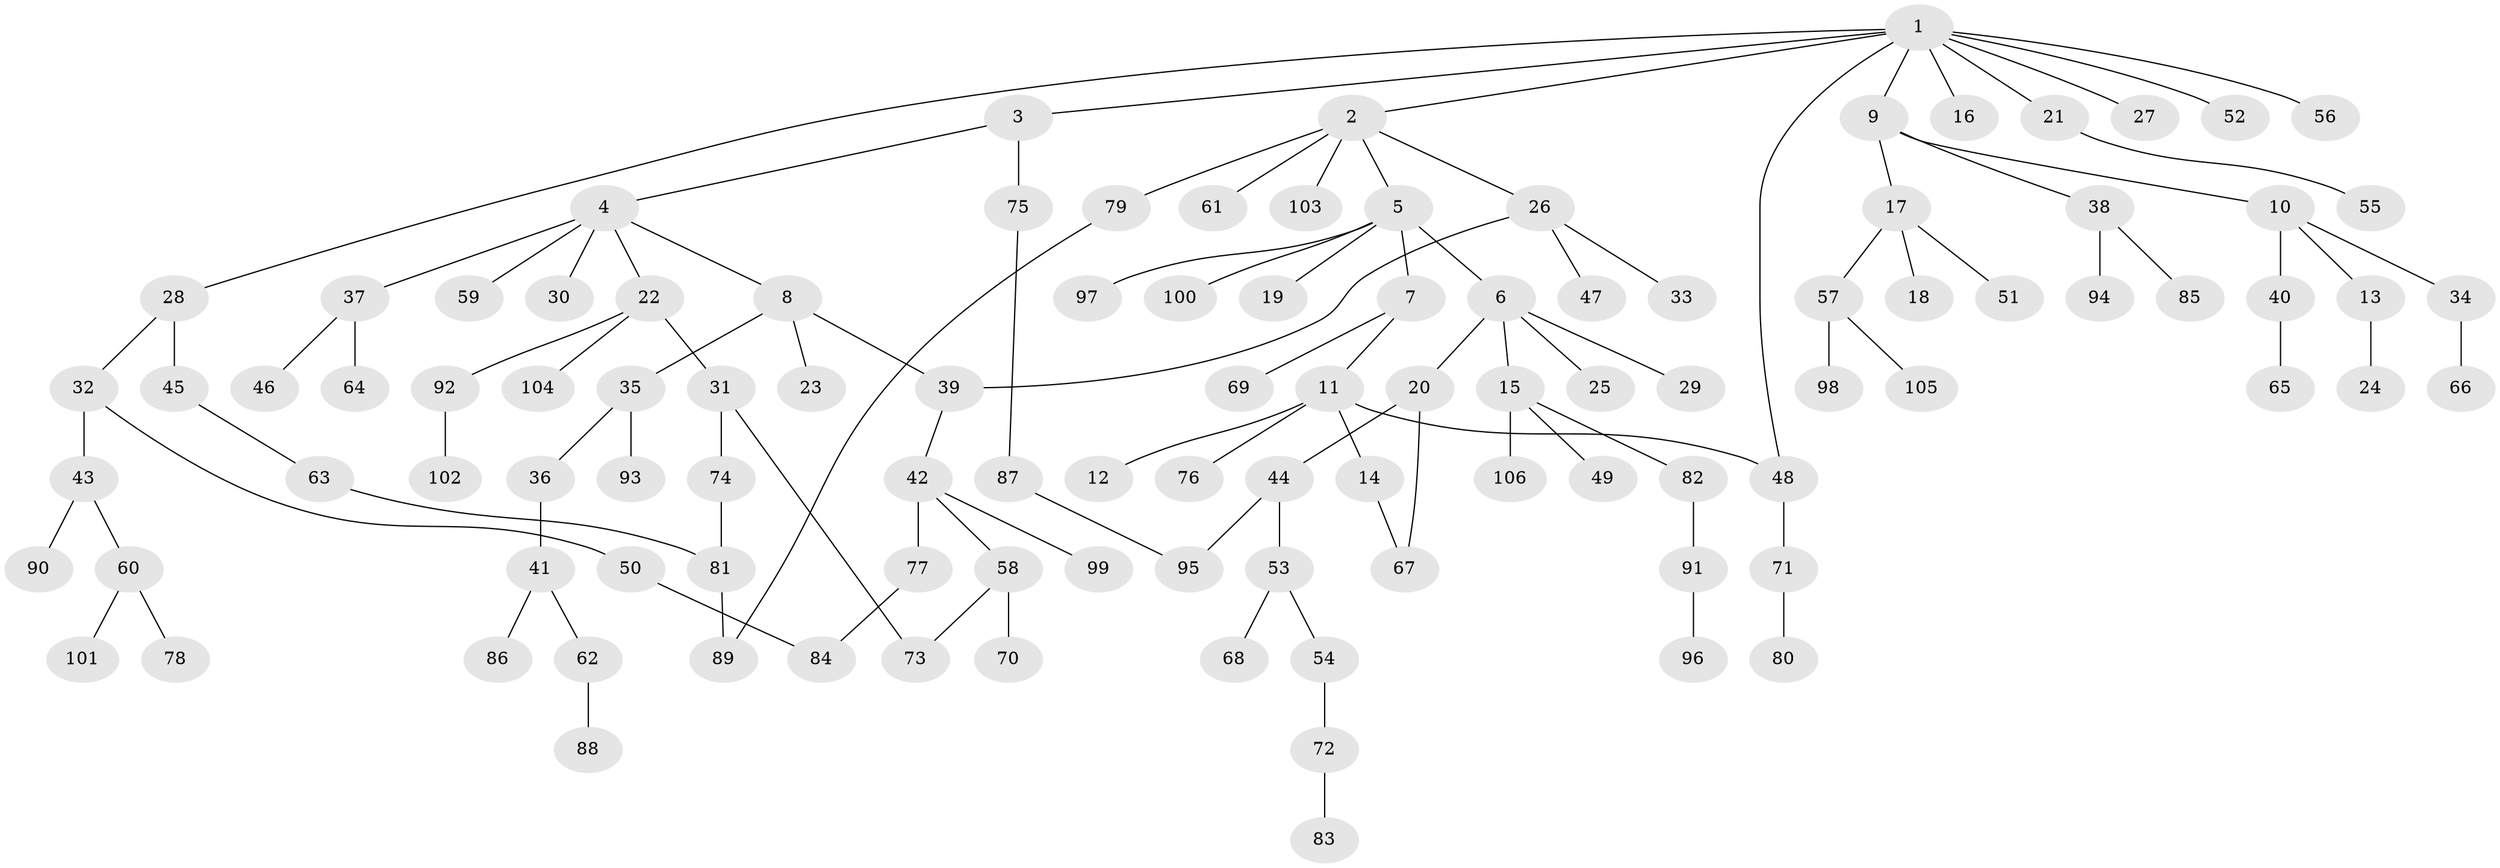 // Generated by graph-tools (version 1.1) at 2025/13/03/09/25 04:13:21]
// undirected, 106 vertices, 113 edges
graph export_dot {
graph [start="1"]
  node [color=gray90,style=filled];
  1;
  2;
  3;
  4;
  5;
  6;
  7;
  8;
  9;
  10;
  11;
  12;
  13;
  14;
  15;
  16;
  17;
  18;
  19;
  20;
  21;
  22;
  23;
  24;
  25;
  26;
  27;
  28;
  29;
  30;
  31;
  32;
  33;
  34;
  35;
  36;
  37;
  38;
  39;
  40;
  41;
  42;
  43;
  44;
  45;
  46;
  47;
  48;
  49;
  50;
  51;
  52;
  53;
  54;
  55;
  56;
  57;
  58;
  59;
  60;
  61;
  62;
  63;
  64;
  65;
  66;
  67;
  68;
  69;
  70;
  71;
  72;
  73;
  74;
  75;
  76;
  77;
  78;
  79;
  80;
  81;
  82;
  83;
  84;
  85;
  86;
  87;
  88;
  89;
  90;
  91;
  92;
  93;
  94;
  95;
  96;
  97;
  98;
  99;
  100;
  101;
  102;
  103;
  104;
  105;
  106;
  1 -- 2;
  1 -- 3;
  1 -- 9;
  1 -- 16;
  1 -- 21;
  1 -- 27;
  1 -- 28;
  1 -- 52;
  1 -- 56;
  1 -- 48;
  2 -- 5;
  2 -- 26;
  2 -- 61;
  2 -- 79;
  2 -- 103;
  3 -- 4;
  3 -- 75;
  4 -- 8;
  4 -- 22;
  4 -- 30;
  4 -- 37;
  4 -- 59;
  5 -- 6;
  5 -- 7;
  5 -- 19;
  5 -- 97;
  5 -- 100;
  6 -- 15;
  6 -- 20;
  6 -- 25;
  6 -- 29;
  7 -- 11;
  7 -- 69;
  8 -- 23;
  8 -- 35;
  8 -- 39;
  9 -- 10;
  9 -- 17;
  9 -- 38;
  10 -- 13;
  10 -- 34;
  10 -- 40;
  11 -- 12;
  11 -- 14;
  11 -- 48;
  11 -- 76;
  13 -- 24;
  14 -- 67;
  15 -- 49;
  15 -- 82;
  15 -- 106;
  17 -- 18;
  17 -- 51;
  17 -- 57;
  20 -- 44;
  20 -- 67;
  21 -- 55;
  22 -- 31;
  22 -- 92;
  22 -- 104;
  26 -- 33;
  26 -- 47;
  26 -- 39;
  28 -- 32;
  28 -- 45;
  31 -- 74;
  31 -- 73;
  32 -- 43;
  32 -- 50;
  34 -- 66;
  35 -- 36;
  35 -- 93;
  36 -- 41;
  37 -- 46;
  37 -- 64;
  38 -- 85;
  38 -- 94;
  39 -- 42;
  40 -- 65;
  41 -- 62;
  41 -- 86;
  42 -- 58;
  42 -- 77;
  42 -- 99;
  43 -- 60;
  43 -- 90;
  44 -- 53;
  44 -- 95;
  45 -- 63;
  48 -- 71;
  50 -- 84;
  53 -- 54;
  53 -- 68;
  54 -- 72;
  57 -- 98;
  57 -- 105;
  58 -- 70;
  58 -- 73;
  60 -- 78;
  60 -- 101;
  62 -- 88;
  63 -- 81;
  71 -- 80;
  72 -- 83;
  74 -- 81;
  75 -- 87;
  77 -- 84;
  79 -- 89;
  81 -- 89;
  82 -- 91;
  87 -- 95;
  91 -- 96;
  92 -- 102;
}
